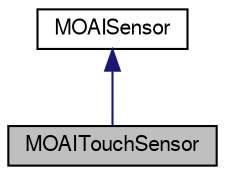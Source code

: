digraph G
{
  edge [fontname="FreeSans",fontsize="10",labelfontname="FreeSans",labelfontsize="10"];
  node [fontname="FreeSans",fontsize="10",shape=record];
  Node1 [label="MOAITouchSensor",height=0.2,width=0.4,color="black", fillcolor="grey75", style="filled" fontcolor="black"];
  Node2 -> Node1 [dir=back,color="midnightblue",fontsize="10",style="solid",fontname="FreeSans"];
  Node2 [label="MOAISensor",height=0.2,width=0.4,color="black", fillcolor="white", style="filled",URL="$class_m_o_a_i_sensor.html",tooltip="Base class for sensors."];
}
